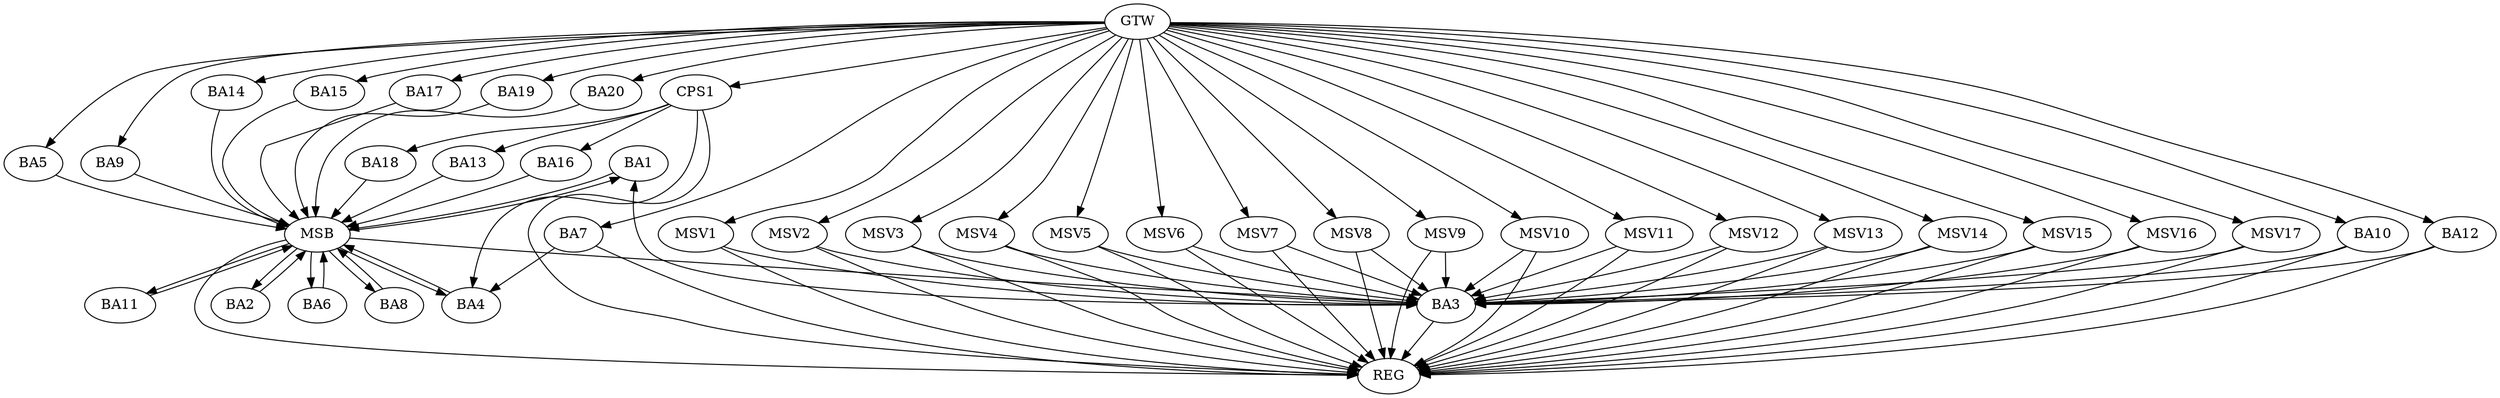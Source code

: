 strict digraph G {
  BA1 [ label="BA1" ];
  BA2 [ label="BA2" ];
  BA3 [ label="BA3" ];
  BA4 [ label="BA4" ];
  BA5 [ label="BA5" ];
  BA6 [ label="BA6" ];
  BA7 [ label="BA7" ];
  BA8 [ label="BA8" ];
  BA9 [ label="BA9" ];
  BA10 [ label="BA10" ];
  BA11 [ label="BA11" ];
  BA12 [ label="BA12" ];
  BA13 [ label="BA13" ];
  BA14 [ label="BA14" ];
  BA15 [ label="BA15" ];
  BA16 [ label="BA16" ];
  BA17 [ label="BA17" ];
  BA18 [ label="BA18" ];
  BA19 [ label="BA19" ];
  BA20 [ label="BA20" ];
  CPS1 [ label="CPS1" ];
  GTW [ label="GTW" ];
  REG [ label="REG" ];
  MSB [ label="MSB" ];
  MSV1 [ label="MSV1" ];
  MSV2 [ label="MSV2" ];
  MSV3 [ label="MSV3" ];
  MSV4 [ label="MSV4" ];
  MSV5 [ label="MSV5" ];
  MSV6 [ label="MSV6" ];
  MSV7 [ label="MSV7" ];
  MSV8 [ label="MSV8" ];
  MSV9 [ label="MSV9" ];
  MSV10 [ label="MSV10" ];
  MSV11 [ label="MSV11" ];
  MSV12 [ label="MSV12" ];
  MSV13 [ label="MSV13" ];
  MSV14 [ label="MSV14" ];
  MSV15 [ label="MSV15" ];
  MSV16 [ label="MSV16" ];
  MSV17 [ label="MSV17" ];
  BA3 -> BA1;
  BA7 -> BA4;
  BA10 -> BA3;
  BA12 -> BA3;
  CPS1 -> BA13;
  CPS1 -> BA4;
  CPS1 -> BA16;
  CPS1 -> BA18;
  GTW -> BA5;
  GTW -> BA7;
  GTW -> BA9;
  GTW -> BA10;
  GTW -> BA12;
  GTW -> BA14;
  GTW -> BA15;
  GTW -> BA17;
  GTW -> BA19;
  GTW -> BA20;
  GTW -> CPS1;
  BA3 -> REG;
  BA7 -> REG;
  BA10 -> REG;
  BA12 -> REG;
  CPS1 -> REG;
  BA1 -> MSB;
  MSB -> BA2;
  MSB -> REG;
  BA2 -> MSB;
  MSB -> BA1;
  BA4 -> MSB;
  MSB -> BA3;
  BA5 -> MSB;
  BA6 -> MSB;
  MSB -> BA4;
  BA8 -> MSB;
  BA9 -> MSB;
  BA11 -> MSB;
  MSB -> BA6;
  BA13 -> MSB;
  MSB -> BA8;
  BA14 -> MSB;
  BA15 -> MSB;
  MSB -> BA11;
  BA16 -> MSB;
  BA17 -> MSB;
  BA18 -> MSB;
  BA19 -> MSB;
  BA20 -> MSB;
  MSV1 -> BA3;
  MSV2 -> BA3;
  GTW -> MSV1;
  MSV1 -> REG;
  GTW -> MSV2;
  MSV2 -> REG;
  MSV3 -> BA3;
  MSV4 -> BA3;
  MSV5 -> BA3;
  GTW -> MSV3;
  MSV3 -> REG;
  GTW -> MSV4;
  MSV4 -> REG;
  GTW -> MSV5;
  MSV5 -> REG;
  MSV6 -> BA3;
  GTW -> MSV6;
  MSV6 -> REG;
  MSV7 -> BA3;
  MSV8 -> BA3;
  GTW -> MSV7;
  MSV7 -> REG;
  GTW -> MSV8;
  MSV8 -> REG;
  MSV9 -> BA3;
  GTW -> MSV9;
  MSV9 -> REG;
  MSV10 -> BA3;
  GTW -> MSV10;
  MSV10 -> REG;
  MSV11 -> BA3;
  GTW -> MSV11;
  MSV11 -> REG;
  MSV12 -> BA3;
  GTW -> MSV12;
  MSV12 -> REG;
  MSV13 -> BA3;
  GTW -> MSV13;
  MSV13 -> REG;
  MSV14 -> BA3;
  MSV15 -> BA3;
  GTW -> MSV14;
  MSV14 -> REG;
  GTW -> MSV15;
  MSV15 -> REG;
  MSV16 -> BA3;
  MSV17 -> BA3;
  GTW -> MSV16;
  MSV16 -> REG;
  GTW -> MSV17;
  MSV17 -> REG;
}

